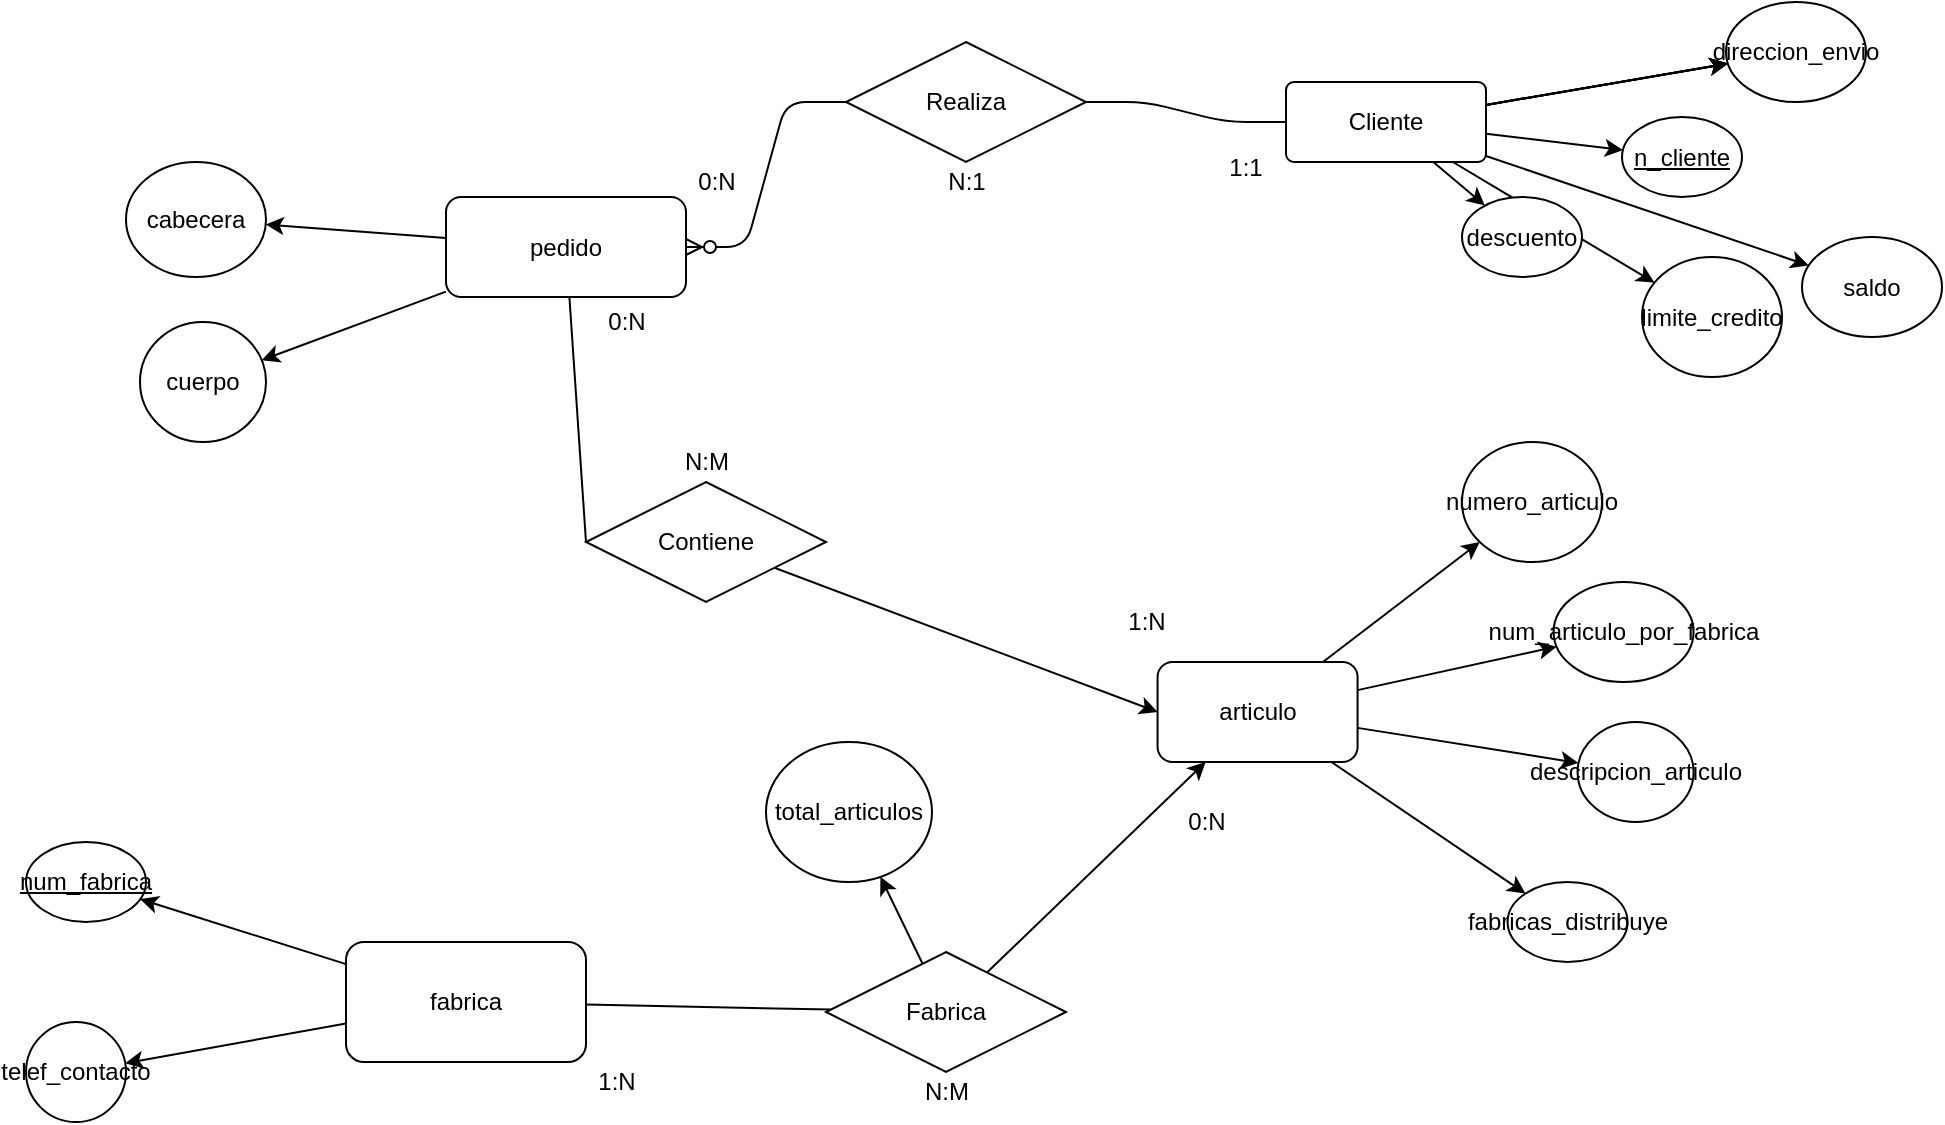 <mxfile>
    <diagram id="DYbnysJl7gqCSfVS5e4s" name="Página-1">
        <mxGraphModel dx="1120" dy="692" grid="1" gridSize="10" guides="1" tooltips="1" connect="1" arrows="1" fold="1" page="1" pageScale="1" pageWidth="827" pageHeight="1169" math="0" shadow="0">
            <root>
                <mxCell id="0"/>
                <mxCell id="1" parent="0"/>
                <mxCell id="12" value="" style="edgeStyle=none;html=1;" edge="1" parent="1" source="2" target="11">
                    <mxGeometry relative="1" as="geometry"/>
                </mxCell>
                <mxCell id="15" value="" style="edgeStyle=none;html=1;" edge="1" parent="1" source="2" target="14">
                    <mxGeometry relative="1" as="geometry"/>
                </mxCell>
                <mxCell id="17" value="" style="edgeStyle=none;html=1;" edge="1" parent="1" source="2" target="14">
                    <mxGeometry relative="1" as="geometry"/>
                </mxCell>
                <mxCell id="18" value="" style="edgeStyle=none;html=1;" edge="1" parent="1" source="2" target="14">
                    <mxGeometry relative="1" as="geometry"/>
                </mxCell>
                <mxCell id="19" value="" style="edgeStyle=none;html=1;" edge="1" parent="1" source="2" target="14">
                    <mxGeometry relative="1" as="geometry"/>
                </mxCell>
                <mxCell id="22" value="" style="edgeStyle=none;html=1;" edge="1" parent="1" source="2" target="21">
                    <mxGeometry relative="1" as="geometry"/>
                </mxCell>
                <mxCell id="24" value="" style="edgeStyle=none;html=1;" edge="1" parent="1" source="2" target="23">
                    <mxGeometry relative="1" as="geometry"/>
                </mxCell>
                <mxCell id="26" value="" style="edgeStyle=none;html=1;" edge="1" parent="1" source="2" target="25">
                    <mxGeometry relative="1" as="geometry"/>
                </mxCell>
                <mxCell id="2" value="Cliente" style="rounded=1;arcSize=10;whiteSpace=wrap;html=1;align=center;" vertex="1" parent="1">
                    <mxGeometry x="660" y="120" width="100" height="40" as="geometry"/>
                </mxCell>
                <mxCell id="28" value="" style="edgeStyle=none;html=1;" edge="1" parent="1" source="8" target="27">
                    <mxGeometry relative="1" as="geometry"/>
                </mxCell>
                <mxCell id="30" value="" style="edgeStyle=none;html=1;" edge="1" parent="1" source="8" target="29">
                    <mxGeometry relative="1" as="geometry"/>
                </mxCell>
                <mxCell id="32" value="" style="edgeStyle=none;html=1;" edge="1" parent="1" source="8" target="31">
                    <mxGeometry relative="1" as="geometry"/>
                </mxCell>
                <mxCell id="34" value="" style="edgeStyle=none;html=1;" edge="1" parent="1" source="8" target="33">
                    <mxGeometry relative="1" as="geometry"/>
                </mxCell>
                <mxCell id="8" value="articulo" style="rounded=1;whiteSpace=wrap;html=1;" vertex="1" parent="1">
                    <mxGeometry x="595.79" y="410" width="100" height="50" as="geometry"/>
                </mxCell>
                <mxCell id="37" value="" style="edgeStyle=none;html=1;" edge="1" parent="1" source="9" target="36">
                    <mxGeometry relative="1" as="geometry"/>
                </mxCell>
                <mxCell id="39" value="" style="edgeStyle=none;html=1;" edge="1" parent="1" source="9" target="38">
                    <mxGeometry relative="1" as="geometry"/>
                </mxCell>
                <mxCell id="62" style="edgeStyle=none;html=1;entryX=0;entryY=0.5;entryDx=0;entryDy=0;startArrow=none;" edge="1" parent="1" source="63" target="8">
                    <mxGeometry relative="1" as="geometry"/>
                </mxCell>
                <mxCell id="9" value="pedido" style="rounded=1;whiteSpace=wrap;html=1;" vertex="1" parent="1">
                    <mxGeometry x="240" y="177.5" width="120" height="50" as="geometry"/>
                </mxCell>
                <mxCell id="44" style="edgeStyle=none;html=1;" edge="1" parent="1" source="10" target="45">
                    <mxGeometry relative="1" as="geometry">
                        <mxPoint x="160" y="560" as="targetPoint"/>
                    </mxGeometry>
                </mxCell>
                <mxCell id="51" value="" style="edgeStyle=none;html=1;" edge="1" parent="1" source="10" target="50">
                    <mxGeometry relative="1" as="geometry"/>
                </mxCell>
                <mxCell id="59" style="edgeStyle=none;html=1;startArrow=none;" edge="1" parent="1" source="60" target="8">
                    <mxGeometry relative="1" as="geometry">
                        <mxPoint x="570.001" y="557.105" as="sourcePoint"/>
                    </mxGeometry>
                </mxCell>
                <mxCell id="10" value="fabrica" style="rounded=1;whiteSpace=wrap;html=1;" vertex="1" parent="1">
                    <mxGeometry x="190" y="550" width="120" height="60" as="geometry"/>
                </mxCell>
                <mxCell id="11" value="&lt;u&gt;n_cliente&lt;/u&gt;" style="ellipse;whiteSpace=wrap;html=1;rounded=1;arcSize=10;" vertex="1" parent="1">
                    <mxGeometry x="828" y="137.5" width="60" height="40" as="geometry"/>
                </mxCell>
                <mxCell id="14" value="direccion_envio" style="ellipse;whiteSpace=wrap;html=1;rounded=1;arcSize=10;" vertex="1" parent="1">
                    <mxGeometry x="880" y="80" width="70" height="50" as="geometry"/>
                </mxCell>
                <mxCell id="21" value="saldo" style="ellipse;whiteSpace=wrap;html=1;rounded=1;arcSize=10;" vertex="1" parent="1">
                    <mxGeometry x="918" y="197.5" width="70" height="50" as="geometry"/>
                </mxCell>
                <mxCell id="23" value="limite_credito" style="ellipse;whiteSpace=wrap;html=1;rounded=1;arcSize=10;" vertex="1" parent="1">
                    <mxGeometry x="838" y="207.5" width="70" height="60" as="geometry"/>
                </mxCell>
                <mxCell id="25" value="descuento" style="ellipse;whiteSpace=wrap;html=1;rounded=1;arcSize=10;" vertex="1" parent="1">
                    <mxGeometry x="748" y="177.5" width="60" height="40" as="geometry"/>
                </mxCell>
                <mxCell id="27" value="numero_articulo" style="ellipse;whiteSpace=wrap;html=1;rounded=1;" vertex="1" parent="1">
                    <mxGeometry x="748" y="300" width="70" height="60" as="geometry"/>
                </mxCell>
                <mxCell id="29" value="fabricas_distribuye" style="ellipse;whiteSpace=wrap;html=1;rounded=1;" vertex="1" parent="1">
                    <mxGeometry x="770.79" y="520" width="60" height="40" as="geometry"/>
                </mxCell>
                <mxCell id="31" value="num_articulo_por_fabrica" style="ellipse;whiteSpace=wrap;html=1;rounded=1;" vertex="1" parent="1">
                    <mxGeometry x="793.79" y="370" width="70" height="50" as="geometry"/>
                </mxCell>
                <mxCell id="33" value="descripcion_articulo" style="ellipse;whiteSpace=wrap;html=1;rounded=1;" vertex="1" parent="1">
                    <mxGeometry x="805.79" y="440" width="58" height="50" as="geometry"/>
                </mxCell>
                <mxCell id="36" value="cabecera" style="ellipse;whiteSpace=wrap;html=1;rounded=1;" vertex="1" parent="1">
                    <mxGeometry x="80" y="160" width="70" height="57.5" as="geometry"/>
                </mxCell>
                <mxCell id="38" value="cuerpo" style="ellipse;whiteSpace=wrap;html=1;rounded=1;" vertex="1" parent="1">
                    <mxGeometry x="87" y="240" width="63" height="60" as="geometry"/>
                </mxCell>
                <mxCell id="45" value="&lt;u&gt;num_fabrica&lt;/u&gt;" style="ellipse;whiteSpace=wrap;html=1;align=center;" vertex="1" parent="1">
                    <mxGeometry x="30" y="500" width="60" height="40" as="geometry"/>
                </mxCell>
                <mxCell id="50" value="telef_contacto" style="ellipse;whiteSpace=wrap;html=1;rounded=1;" vertex="1" parent="1">
                    <mxGeometry x="30" y="590" width="50" height="50" as="geometry"/>
                </mxCell>
                <mxCell id="61" value="" style="edgeStyle=none;html=1;endArrow=none;" edge="1" parent="1" source="10" target="60">
                    <mxGeometry relative="1" as="geometry">
                        <mxPoint x="350" y="520" as="sourcePoint"/>
                        <mxPoint x="550" y="420" as="targetPoint"/>
                    </mxGeometry>
                </mxCell>
                <mxCell id="63" value="Contiene" style="shape=rhombus;perimeter=rhombusPerimeter;whiteSpace=wrap;html=1;align=center;" vertex="1" parent="1">
                    <mxGeometry x="310" y="320" width="120" height="60" as="geometry"/>
                </mxCell>
                <mxCell id="64" value="" style="edgeStyle=none;html=1;entryX=0;entryY=0.5;entryDx=0;entryDy=0;endArrow=none;" edge="1" parent="1" source="9" target="63">
                    <mxGeometry relative="1" as="geometry">
                        <mxPoint x="333.122" y="215" as="sourcePoint"/>
                        <mxPoint x="550" y="395" as="targetPoint"/>
                    </mxGeometry>
                </mxCell>
                <mxCell id="69" value="" style="edgeStyle=none;html=1;" edge="1" parent="1" source="60" target="68">
                    <mxGeometry relative="1" as="geometry"/>
                </mxCell>
                <mxCell id="60" value="Fabrica" style="shape=rhombus;perimeter=rhombusPerimeter;whiteSpace=wrap;html=1;align=center;" vertex="1" parent="1">
                    <mxGeometry x="430" y="555" width="120" height="60" as="geometry"/>
                </mxCell>
                <mxCell id="68" value="total_articulos" style="ellipse;whiteSpace=wrap;html=1;" vertex="1" parent="1">
                    <mxGeometry x="400" y="450" width="83" height="70" as="geometry"/>
                </mxCell>
                <mxCell id="70" value="" style="edgeStyle=entityRelationEdgeStyle;fontSize=12;html=1;endArrow=ERzeroToMany;endFill=1;entryX=1;entryY=0.5;entryDx=0;entryDy=0;startArrow=none;" edge="1" parent="1" source="56" target="9">
                    <mxGeometry width="100" height="100" relative="1" as="geometry">
                        <mxPoint x="518.579" y="240" as="sourcePoint"/>
                        <mxPoint x="518.579" y="140" as="targetPoint"/>
                    </mxGeometry>
                </mxCell>
                <mxCell id="56" value="Realiza" style="shape=rhombus;perimeter=rhombusPerimeter;whiteSpace=wrap;html=1;align=center;" vertex="1" parent="1">
                    <mxGeometry x="440" y="100" width="120" height="60" as="geometry"/>
                </mxCell>
                <mxCell id="71" value="" style="edgeStyle=entityRelationEdgeStyle;fontSize=12;html=1;endArrow=none;endFill=1;entryX=1;entryY=0.5;entryDx=0;entryDy=0;" edge="1" parent="1" source="2" target="56">
                    <mxGeometry width="100" height="100" relative="1" as="geometry">
                        <mxPoint x="660" y="140.0" as="sourcePoint"/>
                        <mxPoint x="360" y="202.5" as="targetPoint"/>
                    </mxGeometry>
                </mxCell>
                <mxCell id="72" value="1:1" style="text;html=1;strokeColor=none;fillColor=none;align=center;verticalAlign=middle;whiteSpace=wrap;rounded=0;" vertex="1" parent="1">
                    <mxGeometry x="610" y="147.5" width="60" height="30" as="geometry"/>
                </mxCell>
                <mxCell id="74" value="0:N" style="text;html=1;align=center;verticalAlign=middle;resizable=0;points=[];autosize=1;strokeColor=none;fillColor=none;" vertex="1" parent="1">
                    <mxGeometry x="360" y="160" width="30" height="20" as="geometry"/>
                </mxCell>
                <mxCell id="75" value="N:1" style="text;html=1;align=center;verticalAlign=middle;resizable=0;points=[];autosize=1;strokeColor=none;fillColor=none;" vertex="1" parent="1">
                    <mxGeometry x="485" y="160" width="30" height="20" as="geometry"/>
                </mxCell>
                <mxCell id="76" value="1:N" style="text;html=1;align=center;verticalAlign=middle;resizable=0;points=[];autosize=1;strokeColor=none;fillColor=none;" vertex="1" parent="1">
                    <mxGeometry x="575" y="380" width="30" height="20" as="geometry"/>
                </mxCell>
                <mxCell id="77" value="0:N" style="text;html=1;align=center;verticalAlign=middle;resizable=0;points=[];autosize=1;strokeColor=none;fillColor=none;" vertex="1" parent="1">
                    <mxGeometry x="315" y="230" width="30" height="20" as="geometry"/>
                </mxCell>
                <mxCell id="78" value="N:M" style="text;html=1;align=center;verticalAlign=middle;resizable=0;points=[];autosize=1;strokeColor=none;fillColor=none;" vertex="1" parent="1">
                    <mxGeometry x="350" y="300" width="40" height="20" as="geometry"/>
                </mxCell>
                <mxCell id="79" value="0:N" style="text;html=1;align=center;verticalAlign=middle;resizable=0;points=[];autosize=1;strokeColor=none;fillColor=none;" vertex="1" parent="1">
                    <mxGeometry x="605" y="480" width="30" height="20" as="geometry"/>
                </mxCell>
                <mxCell id="80" value="1:N" style="text;html=1;align=center;verticalAlign=middle;resizable=0;points=[];autosize=1;strokeColor=none;fillColor=none;" vertex="1" parent="1">
                    <mxGeometry x="310" y="610" width="30" height="20" as="geometry"/>
                </mxCell>
                <mxCell id="81" value="N:M" style="text;html=1;align=center;verticalAlign=middle;resizable=0;points=[];autosize=1;strokeColor=none;fillColor=none;" vertex="1" parent="1">
                    <mxGeometry x="470" y="615" width="40" height="20" as="geometry"/>
                </mxCell>
            </root>
        </mxGraphModel>
    </diagram>
</mxfile>